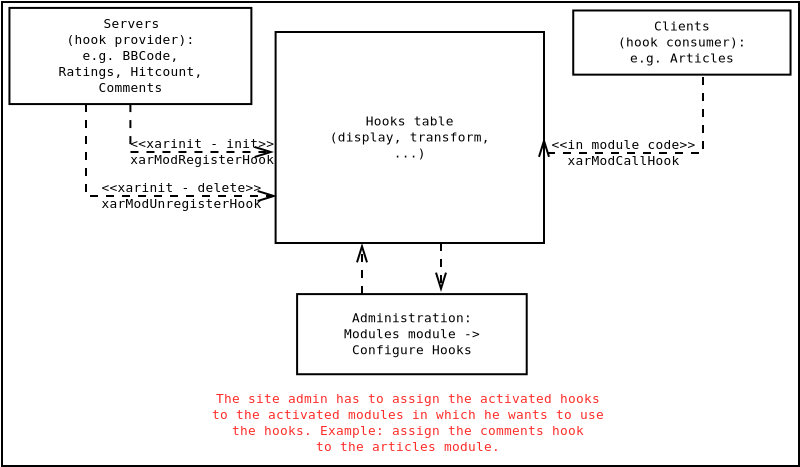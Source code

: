<?xml version="1.0" encoding="UTF-8"?>
<dia:diagram xmlns:dia="http://www.lysator.liu.se/~alla/dia/"><dia:layer name="Background" visible="true"><dia:object type="Standard - Box" version="0" id="O0"><dia:attribute name="obj_pos"><dia:point val="0.5,4.95"/></dia:attribute><dia:attribute name="obj_bb"><dia:rectangle val="0.45,4.9;40.4,28.2"/></dia:attribute><dia:attribute name="elem_corner"><dia:point val="0.5,4.95"/></dia:attribute><dia:attribute name="elem_width"><dia:real val="39.85"/></dia:attribute><dia:attribute name="elem_height"><dia:real val="23.2"/></dia:attribute><dia:attribute name="show_background"><dia:boolean val="true"/></dia:attribute></dia:object><dia:object type="SDL - Task" version="0" id="O1"><dia:attribute name="obj_pos"><dia:point val="0.872,5.246"/></dia:attribute><dia:attribute name="obj_bb"><dia:rectangle val="0.822,5.196;13.018,10.104"/></dia:attribute><dia:attribute name="elem_corner"><dia:point val="0.872,5.246"/></dia:attribute><dia:attribute name="elem_width"><dia:real val="12.097"/></dia:attribute><dia:attribute name="elem_height"><dia:real val="4.807"/></dia:attribute><dia:attribute name="show_background"><dia:boolean val="true"/></dia:attribute><dia:attribute name="flip_horizontal"><dia:boolean val="false"/></dia:attribute><dia:attribute name="flip_vertical"><dia:boolean val="false"/></dia:attribute><dia:attribute name="padding"><dia:real val="0.354"/></dia:attribute><dia:attribute name="text"><dia:composite type="text"><dia:attribute name="string"><dia:string>#Servers
(hook provider):
e.g. BBCode,
Ratings, Hitcount,
Comments#</dia:string></dia:attribute><dia:attribute name="font"><dia:font name="Courier"/></dia:attribute><dia:attribute name="height"><dia:real val="0.8"/></dia:attribute><dia:attribute name="pos"><dia:point val="6.92,6.248"/></dia:attribute><dia:attribute name="color"><dia:color val="#000000"/></dia:attribute><dia:attribute name="alignment"><dia:enum val="1"/></dia:attribute></dia:composite></dia:attribute></dia:object><dia:object type="SDL - Task" version="0" id="O2"><dia:attribute name="obj_pos"><dia:point val="29.062,5.375"/></dia:attribute><dia:attribute name="obj_bb"><dia:rectangle val="29.012,5.325;39.977,8.632"/></dia:attribute><dia:attribute name="elem_corner"><dia:point val="29.062,5.375"/></dia:attribute><dia:attribute name="elem_width"><dia:real val="10.865"/></dia:attribute><dia:attribute name="elem_height"><dia:real val="3.207"/></dia:attribute><dia:attribute name="show_background"><dia:boolean val="true"/></dia:attribute><dia:attribute name="flip_horizontal"><dia:boolean val="false"/></dia:attribute><dia:attribute name="flip_vertical"><dia:boolean val="false"/></dia:attribute><dia:attribute name="padding"><dia:real val="0.354"/></dia:attribute><dia:attribute name="text"><dia:composite type="text"><dia:attribute name="string"><dia:string>#Clients
(hook consumer):
e.g. Articles#</dia:string></dia:attribute><dia:attribute name="font"><dia:font name="Courier"/></dia:attribute><dia:attribute name="height"><dia:real val="0.8"/></dia:attribute><dia:attribute name="pos"><dia:point val="34.494,6.377"/></dia:attribute><dia:attribute name="color"><dia:color val="#000000"/></dia:attribute><dia:attribute name="alignment"><dia:enum val="1"/></dia:attribute></dia:composite></dia:attribute></dia:object><dia:object type="SDL - Task" version="0" id="O3"><dia:attribute name="obj_pos"><dia:point val="14.18,6.45"/></dia:attribute><dia:attribute name="obj_bb"><dia:rectangle val="14.13,6.4;27.65,17.05"/></dia:attribute><dia:attribute name="elem_corner"><dia:point val="14.18,6.45"/></dia:attribute><dia:attribute name="elem_width"><dia:real val="13.42"/></dia:attribute><dia:attribute name="elem_height"><dia:real val="10.55"/></dia:attribute><dia:attribute name="show_background"><dia:boolean val="true"/></dia:attribute><dia:attribute name="flip_horizontal"><dia:boolean val="false"/></dia:attribute><dia:attribute name="flip_vertical"><dia:boolean val="false"/></dia:attribute><dia:attribute name="padding"><dia:real val="0.354"/></dia:attribute><dia:attribute name="text"><dia:composite type="text"><dia:attribute name="string"><dia:string>#Hooks table
(display, transform,
...)#</dia:string></dia:attribute><dia:attribute name="font"><dia:font name="Courier"/></dia:attribute><dia:attribute name="height"><dia:real val="0.8"/></dia:attribute><dia:attribute name="pos"><dia:point val="20.89,11.123"/></dia:attribute><dia:attribute name="color"><dia:color val="#000000"/></dia:attribute><dia:attribute name="alignment"><dia:enum val="1"/></dia:attribute></dia:composite></dia:attribute></dia:object><dia:object type="UML - Dependency" version="0" id="O4"><dia:attribute name="obj_pos"><dia:point val="6.92,10.054"/></dia:attribute><dia:attribute name="obj_bb"><dia:rectangle val="6.075,10.004;14.945,13.25"/></dia:attribute><dia:attribute name="orth_points"><dia:point val="6.92,10.054"/><dia:point val="6.92,12.45"/><dia:point val="14.1,12.45"/><dia:point val="14.1,12.45"/></dia:attribute><dia:attribute name="orth_orient"><dia:enum val="1"/><dia:enum val="0"/><dia:enum val="1"/></dia:attribute><dia:attribute name="name"><dia:string>#xarModRegisterHook#</dia:string></dia:attribute><dia:attribute name="stereotype"><dia:string>#xarinit - init#</dia:string></dia:attribute><dia:attribute name="draw_arrow"><dia:boolean val="true"/></dia:attribute><dia:connections><dia:connection handle="0" to="O1" connection="1"/></dia:connections></dia:object><dia:object type="UML - Dependency" version="0" id="O5"><dia:attribute name="obj_pos"><dia:point val="4.7,10.05"/></dia:attribute><dia:attribute name="obj_bb"><dia:rectangle val="4.547,10;14.403,15.45"/></dia:attribute><dia:attribute name="orth_points"><dia:point val="4.7,10.05"/><dia:point val="4.7,14.65"/><dia:point val="14.25,14.65"/><dia:point val="14.25,14.65"/></dia:attribute><dia:attribute name="orth_orient"><dia:enum val="1"/><dia:enum val="0"/><dia:enum val="1"/></dia:attribute><dia:attribute name="name"><dia:string>#xarModUnregisterHook#</dia:string></dia:attribute><dia:attribute name="stereotype"><dia:string>#xarinit - delete#</dia:string></dia:attribute><dia:attribute name="draw_arrow"><dia:boolean val="true"/></dia:attribute></dia:object><dia:object type="UML - Dependency" version="0" id="O6"><dia:attribute name="obj_pos"><dia:point val="35.55,8.7"/></dia:attribute><dia:attribute name="obj_bb"><dia:rectangle val="27.15,8.65;35.6,13.3"/></dia:attribute><dia:attribute name="orth_points"><dia:point val="35.55,8.7"/><dia:point val="35.55,12.5"/><dia:point val="27.6,12.5"/><dia:point val="27.6,11.725"/></dia:attribute><dia:attribute name="orth_orient"><dia:enum val="1"/><dia:enum val="0"/><dia:enum val="1"/></dia:attribute><dia:attribute name="name"><dia:string>#xarModCallHook#</dia:string></dia:attribute><dia:attribute name="stereotype"><dia:string>#in module code#</dia:string></dia:attribute><dia:attribute name="draw_arrow"><dia:boolean val="true"/></dia:attribute><dia:connections><dia:connection handle="1" to="O3" connection="2"/></dia:connections></dia:object><dia:object type="SDL - Task" version="0" id="O7"><dia:attribute name="obj_pos"><dia:point val="15.255,19.555"/></dia:attribute><dia:attribute name="obj_bb"><dia:rectangle val="15.205,19.505;26.786,23.612"/></dia:attribute><dia:attribute name="elem_corner"><dia:point val="15.255,19.555"/></dia:attribute><dia:attribute name="elem_width"><dia:real val="11.481"/></dia:attribute><dia:attribute name="elem_height"><dia:real val="4.007"/></dia:attribute><dia:attribute name="show_background"><dia:boolean val="true"/></dia:attribute><dia:attribute name="flip_horizontal"><dia:boolean val="false"/></dia:attribute><dia:attribute name="flip_vertical"><dia:boolean val="false"/></dia:attribute><dia:attribute name="padding"><dia:real val="0.354"/></dia:attribute><dia:attribute name="text"><dia:composite type="text"><dia:attribute name="string"><dia:string>#Administration:
Modules module -&gt;
Configure Hooks#</dia:string></dia:attribute><dia:attribute name="font"><dia:font name="Courier"/></dia:attribute><dia:attribute name="height"><dia:real val="0.8"/></dia:attribute><dia:attribute name="pos"><dia:point val="20.995,20.956"/></dia:attribute><dia:attribute name="color"><dia:color val="#000000"/></dia:attribute><dia:attribute name="alignment"><dia:enum val="1"/></dia:attribute></dia:composite></dia:attribute></dia:object><dia:object type="UML - Dependency" version="0" id="O8"><dia:attribute name="obj_pos"><dia:point val="18.5,19.55"/></dia:attribute><dia:attribute name="obj_bb"><dia:rectangle val="18.05,16.55;18.95,19.6"/></dia:attribute><dia:attribute name="orth_points"><dia:point val="18.5,19.55"/><dia:point val="18.5,18.5"/><dia:point val="18.5,18.5"/><dia:point val="18.5,17"/></dia:attribute><dia:attribute name="orth_orient"><dia:enum val="1"/><dia:enum val="0"/><dia:enum val="1"/></dia:attribute><dia:attribute name="name"><dia:string/></dia:attribute><dia:attribute name="stereotype"><dia:string/></dia:attribute><dia:attribute name="draw_arrow"><dia:boolean val="true"/></dia:attribute></dia:object><dia:object type="UML - Dependency" version="0" id="O9"><dia:attribute name="obj_pos"><dia:point val="22.45,17"/></dia:attribute><dia:attribute name="obj_bb"><dia:rectangle val="22,16.95;22.9,19.9"/></dia:attribute><dia:attribute name="orth_points"><dia:point val="22.45,17"/><dia:point val="22.45,18.405"/><dia:point val="22.45,18.405"/><dia:point val="22.45,19.45"/></dia:attribute><dia:attribute name="orth_orient"><dia:enum val="1"/><dia:enum val="0"/><dia:enum val="1"/></dia:attribute><dia:attribute name="name"><dia:string/></dia:attribute><dia:attribute name="stereotype"><dia:string/></dia:attribute><dia:attribute name="draw_arrow"><dia:boolean val="true"/></dia:attribute></dia:object><dia:object type="Standard - Text" version="0" id="O10"><dia:attribute name="obj_pos"><dia:point val="20.8,25"/></dia:attribute><dia:attribute name="obj_bb"><dia:rectangle val="8.726,24.352;32.924,27.702"/></dia:attribute><dia:attribute name="text"><dia:composite type="text"><dia:attribute name="string"><dia:string>#The site admin has to assign the activated hooks
to the activated modules in which he wants to use
the hooks. Example: assign the comments hook
to the articles module.#</dia:string></dia:attribute><dia:attribute name="font"><dia:font name="Courier"/></dia:attribute><dia:attribute name="height"><dia:real val="0.8"/></dia:attribute><dia:attribute name="pos"><dia:point val="20.8,25"/></dia:attribute><dia:attribute name="color"><dia:color val="#ff2c29"/></dia:attribute><dia:attribute name="alignment"><dia:enum val="1"/></dia:attribute></dia:composite></dia:attribute></dia:object></dia:layer></dia:diagram>
